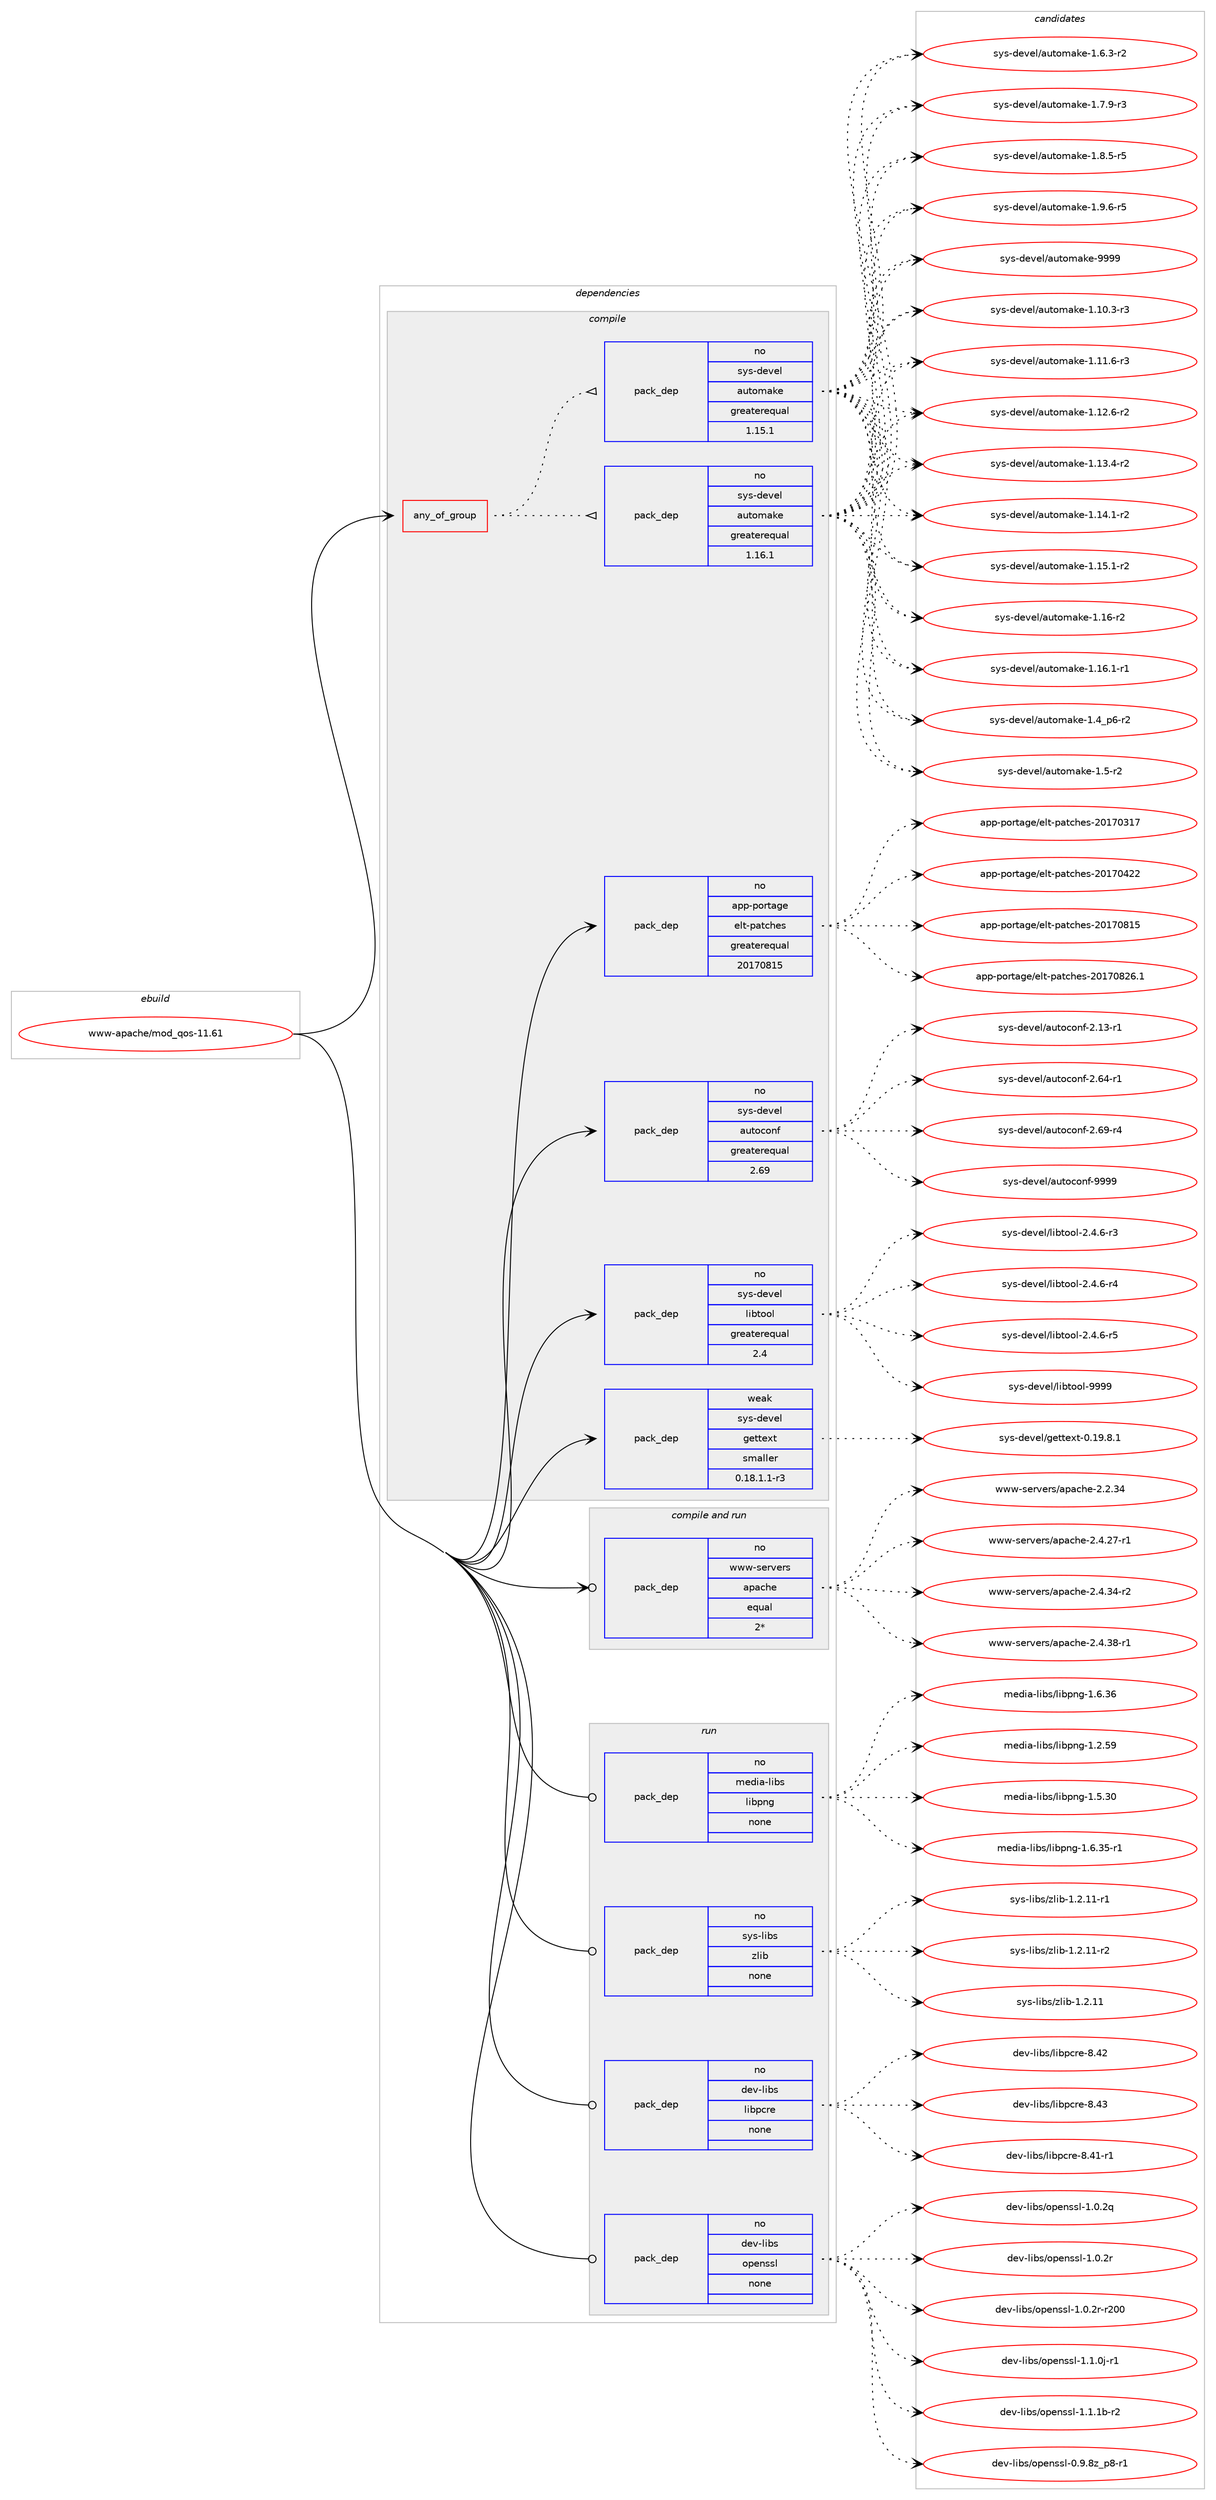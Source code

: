 digraph prolog {

# *************
# Graph options
# *************

newrank=true;
concentrate=true;
compound=true;
graph [rankdir=LR,fontname=Helvetica,fontsize=10,ranksep=1.5];#, ranksep=2.5, nodesep=0.2];
edge  [arrowhead=vee];
node  [fontname=Helvetica,fontsize=10];

# **********
# The ebuild
# **********

subgraph cluster_leftcol {
color=gray;
rank=same;
label=<<i>ebuild</i>>;
id [label="www-apache/mod_qos-11.61", color=red, width=4, href="../www-apache/mod_qos-11.61.svg"];
}

# ****************
# The dependencies
# ****************

subgraph cluster_midcol {
color=gray;
label=<<i>dependencies</i>>;
subgraph cluster_compile {
fillcolor="#eeeeee";
style=filled;
label=<<i>compile</i>>;
subgraph any28136 {
dependency1743605 [label=<<TABLE BORDER="0" CELLBORDER="1" CELLSPACING="0" CELLPADDING="4"><TR><TD CELLPADDING="10">any_of_group</TD></TR></TABLE>>, shape=none, color=red];subgraph pack1251639 {
dependency1743606 [label=<<TABLE BORDER="0" CELLBORDER="1" CELLSPACING="0" CELLPADDING="4" WIDTH="220"><TR><TD ROWSPAN="6" CELLPADDING="30">pack_dep</TD></TR><TR><TD WIDTH="110">no</TD></TR><TR><TD>sys-devel</TD></TR><TR><TD>automake</TD></TR><TR><TD>greaterequal</TD></TR><TR><TD>1.16.1</TD></TR></TABLE>>, shape=none, color=blue];
}
dependency1743605:e -> dependency1743606:w [weight=20,style="dotted",arrowhead="oinv"];
subgraph pack1251640 {
dependency1743607 [label=<<TABLE BORDER="0" CELLBORDER="1" CELLSPACING="0" CELLPADDING="4" WIDTH="220"><TR><TD ROWSPAN="6" CELLPADDING="30">pack_dep</TD></TR><TR><TD WIDTH="110">no</TD></TR><TR><TD>sys-devel</TD></TR><TR><TD>automake</TD></TR><TR><TD>greaterequal</TD></TR><TR><TD>1.15.1</TD></TR></TABLE>>, shape=none, color=blue];
}
dependency1743605:e -> dependency1743607:w [weight=20,style="dotted",arrowhead="oinv"];
}
id:e -> dependency1743605:w [weight=20,style="solid",arrowhead="vee"];
subgraph pack1251641 {
dependency1743608 [label=<<TABLE BORDER="0" CELLBORDER="1" CELLSPACING="0" CELLPADDING="4" WIDTH="220"><TR><TD ROWSPAN="6" CELLPADDING="30">pack_dep</TD></TR><TR><TD WIDTH="110">no</TD></TR><TR><TD>app-portage</TD></TR><TR><TD>elt-patches</TD></TR><TR><TD>greaterequal</TD></TR><TR><TD>20170815</TD></TR></TABLE>>, shape=none, color=blue];
}
id:e -> dependency1743608:w [weight=20,style="solid",arrowhead="vee"];
subgraph pack1251642 {
dependency1743609 [label=<<TABLE BORDER="0" CELLBORDER="1" CELLSPACING="0" CELLPADDING="4" WIDTH="220"><TR><TD ROWSPAN="6" CELLPADDING="30">pack_dep</TD></TR><TR><TD WIDTH="110">no</TD></TR><TR><TD>sys-devel</TD></TR><TR><TD>autoconf</TD></TR><TR><TD>greaterequal</TD></TR><TR><TD>2.69</TD></TR></TABLE>>, shape=none, color=blue];
}
id:e -> dependency1743609:w [weight=20,style="solid",arrowhead="vee"];
subgraph pack1251643 {
dependency1743610 [label=<<TABLE BORDER="0" CELLBORDER="1" CELLSPACING="0" CELLPADDING="4" WIDTH="220"><TR><TD ROWSPAN="6" CELLPADDING="30">pack_dep</TD></TR><TR><TD WIDTH="110">no</TD></TR><TR><TD>sys-devel</TD></TR><TR><TD>libtool</TD></TR><TR><TD>greaterequal</TD></TR><TR><TD>2.4</TD></TR></TABLE>>, shape=none, color=blue];
}
id:e -> dependency1743610:w [weight=20,style="solid",arrowhead="vee"];
subgraph pack1251644 {
dependency1743611 [label=<<TABLE BORDER="0" CELLBORDER="1" CELLSPACING="0" CELLPADDING="4" WIDTH="220"><TR><TD ROWSPAN="6" CELLPADDING="30">pack_dep</TD></TR><TR><TD WIDTH="110">weak</TD></TR><TR><TD>sys-devel</TD></TR><TR><TD>gettext</TD></TR><TR><TD>smaller</TD></TR><TR><TD>0.18.1.1-r3</TD></TR></TABLE>>, shape=none, color=blue];
}
id:e -> dependency1743611:w [weight=20,style="solid",arrowhead="vee"];
}
subgraph cluster_compileandrun {
fillcolor="#eeeeee";
style=filled;
label=<<i>compile and run</i>>;
subgraph pack1251645 {
dependency1743612 [label=<<TABLE BORDER="0" CELLBORDER="1" CELLSPACING="0" CELLPADDING="4" WIDTH="220"><TR><TD ROWSPAN="6" CELLPADDING="30">pack_dep</TD></TR><TR><TD WIDTH="110">no</TD></TR><TR><TD>www-servers</TD></TR><TR><TD>apache</TD></TR><TR><TD>equal</TD></TR><TR><TD>2*</TD></TR></TABLE>>, shape=none, color=blue];
}
id:e -> dependency1743612:w [weight=20,style="solid",arrowhead="odotvee"];
}
subgraph cluster_run {
fillcolor="#eeeeee";
style=filled;
label=<<i>run</i>>;
subgraph pack1251646 {
dependency1743613 [label=<<TABLE BORDER="0" CELLBORDER="1" CELLSPACING="0" CELLPADDING="4" WIDTH="220"><TR><TD ROWSPAN="6" CELLPADDING="30">pack_dep</TD></TR><TR><TD WIDTH="110">no</TD></TR><TR><TD>dev-libs</TD></TR><TR><TD>libpcre</TD></TR><TR><TD>none</TD></TR><TR><TD></TD></TR></TABLE>>, shape=none, color=blue];
}
id:e -> dependency1743613:w [weight=20,style="solid",arrowhead="odot"];
subgraph pack1251647 {
dependency1743614 [label=<<TABLE BORDER="0" CELLBORDER="1" CELLSPACING="0" CELLPADDING="4" WIDTH="220"><TR><TD ROWSPAN="6" CELLPADDING="30">pack_dep</TD></TR><TR><TD WIDTH="110">no</TD></TR><TR><TD>dev-libs</TD></TR><TR><TD>openssl</TD></TR><TR><TD>none</TD></TR><TR><TD></TD></TR></TABLE>>, shape=none, color=blue];
}
id:e -> dependency1743614:w [weight=20,style="solid",arrowhead="odot"];
subgraph pack1251648 {
dependency1743615 [label=<<TABLE BORDER="0" CELLBORDER="1" CELLSPACING="0" CELLPADDING="4" WIDTH="220"><TR><TD ROWSPAN="6" CELLPADDING="30">pack_dep</TD></TR><TR><TD WIDTH="110">no</TD></TR><TR><TD>media-libs</TD></TR><TR><TD>libpng</TD></TR><TR><TD>none</TD></TR><TR><TD></TD></TR></TABLE>>, shape=none, color=blue];
}
id:e -> dependency1743615:w [weight=20,style="solid",arrowhead="odot"];
subgraph pack1251649 {
dependency1743616 [label=<<TABLE BORDER="0" CELLBORDER="1" CELLSPACING="0" CELLPADDING="4" WIDTH="220"><TR><TD ROWSPAN="6" CELLPADDING="30">pack_dep</TD></TR><TR><TD WIDTH="110">no</TD></TR><TR><TD>sys-libs</TD></TR><TR><TD>zlib</TD></TR><TR><TD>none</TD></TR><TR><TD></TD></TR></TABLE>>, shape=none, color=blue];
}
id:e -> dependency1743616:w [weight=20,style="solid",arrowhead="odot"];
}
}

# **************
# The candidates
# **************

subgraph cluster_choices {
rank=same;
color=gray;
label=<<i>candidates</i>>;

subgraph choice1251639 {
color=black;
nodesep=1;
choice11512111545100101118101108479711711611110997107101454946494846514511451 [label="sys-devel/automake-1.10.3-r3", color=red, width=4,href="../sys-devel/automake-1.10.3-r3.svg"];
choice11512111545100101118101108479711711611110997107101454946494946544511451 [label="sys-devel/automake-1.11.6-r3", color=red, width=4,href="../sys-devel/automake-1.11.6-r3.svg"];
choice11512111545100101118101108479711711611110997107101454946495046544511450 [label="sys-devel/automake-1.12.6-r2", color=red, width=4,href="../sys-devel/automake-1.12.6-r2.svg"];
choice11512111545100101118101108479711711611110997107101454946495146524511450 [label="sys-devel/automake-1.13.4-r2", color=red, width=4,href="../sys-devel/automake-1.13.4-r2.svg"];
choice11512111545100101118101108479711711611110997107101454946495246494511450 [label="sys-devel/automake-1.14.1-r2", color=red, width=4,href="../sys-devel/automake-1.14.1-r2.svg"];
choice11512111545100101118101108479711711611110997107101454946495346494511450 [label="sys-devel/automake-1.15.1-r2", color=red, width=4,href="../sys-devel/automake-1.15.1-r2.svg"];
choice1151211154510010111810110847971171161111099710710145494649544511450 [label="sys-devel/automake-1.16-r2", color=red, width=4,href="../sys-devel/automake-1.16-r2.svg"];
choice11512111545100101118101108479711711611110997107101454946495446494511449 [label="sys-devel/automake-1.16.1-r1", color=red, width=4,href="../sys-devel/automake-1.16.1-r1.svg"];
choice115121115451001011181011084797117116111109971071014549465295112544511450 [label="sys-devel/automake-1.4_p6-r2", color=red, width=4,href="../sys-devel/automake-1.4_p6-r2.svg"];
choice11512111545100101118101108479711711611110997107101454946534511450 [label="sys-devel/automake-1.5-r2", color=red, width=4,href="../sys-devel/automake-1.5-r2.svg"];
choice115121115451001011181011084797117116111109971071014549465446514511450 [label="sys-devel/automake-1.6.3-r2", color=red, width=4,href="../sys-devel/automake-1.6.3-r2.svg"];
choice115121115451001011181011084797117116111109971071014549465546574511451 [label="sys-devel/automake-1.7.9-r3", color=red, width=4,href="../sys-devel/automake-1.7.9-r3.svg"];
choice115121115451001011181011084797117116111109971071014549465646534511453 [label="sys-devel/automake-1.8.5-r5", color=red, width=4,href="../sys-devel/automake-1.8.5-r5.svg"];
choice115121115451001011181011084797117116111109971071014549465746544511453 [label="sys-devel/automake-1.9.6-r5", color=red, width=4,href="../sys-devel/automake-1.9.6-r5.svg"];
choice115121115451001011181011084797117116111109971071014557575757 [label="sys-devel/automake-9999", color=red, width=4,href="../sys-devel/automake-9999.svg"];
dependency1743606:e -> choice11512111545100101118101108479711711611110997107101454946494846514511451:w [style=dotted,weight="100"];
dependency1743606:e -> choice11512111545100101118101108479711711611110997107101454946494946544511451:w [style=dotted,weight="100"];
dependency1743606:e -> choice11512111545100101118101108479711711611110997107101454946495046544511450:w [style=dotted,weight="100"];
dependency1743606:e -> choice11512111545100101118101108479711711611110997107101454946495146524511450:w [style=dotted,weight="100"];
dependency1743606:e -> choice11512111545100101118101108479711711611110997107101454946495246494511450:w [style=dotted,weight="100"];
dependency1743606:e -> choice11512111545100101118101108479711711611110997107101454946495346494511450:w [style=dotted,weight="100"];
dependency1743606:e -> choice1151211154510010111810110847971171161111099710710145494649544511450:w [style=dotted,weight="100"];
dependency1743606:e -> choice11512111545100101118101108479711711611110997107101454946495446494511449:w [style=dotted,weight="100"];
dependency1743606:e -> choice115121115451001011181011084797117116111109971071014549465295112544511450:w [style=dotted,weight="100"];
dependency1743606:e -> choice11512111545100101118101108479711711611110997107101454946534511450:w [style=dotted,weight="100"];
dependency1743606:e -> choice115121115451001011181011084797117116111109971071014549465446514511450:w [style=dotted,weight="100"];
dependency1743606:e -> choice115121115451001011181011084797117116111109971071014549465546574511451:w [style=dotted,weight="100"];
dependency1743606:e -> choice115121115451001011181011084797117116111109971071014549465646534511453:w [style=dotted,weight="100"];
dependency1743606:e -> choice115121115451001011181011084797117116111109971071014549465746544511453:w [style=dotted,weight="100"];
dependency1743606:e -> choice115121115451001011181011084797117116111109971071014557575757:w [style=dotted,weight="100"];
}
subgraph choice1251640 {
color=black;
nodesep=1;
choice11512111545100101118101108479711711611110997107101454946494846514511451 [label="sys-devel/automake-1.10.3-r3", color=red, width=4,href="../sys-devel/automake-1.10.3-r3.svg"];
choice11512111545100101118101108479711711611110997107101454946494946544511451 [label="sys-devel/automake-1.11.6-r3", color=red, width=4,href="../sys-devel/automake-1.11.6-r3.svg"];
choice11512111545100101118101108479711711611110997107101454946495046544511450 [label="sys-devel/automake-1.12.6-r2", color=red, width=4,href="../sys-devel/automake-1.12.6-r2.svg"];
choice11512111545100101118101108479711711611110997107101454946495146524511450 [label="sys-devel/automake-1.13.4-r2", color=red, width=4,href="../sys-devel/automake-1.13.4-r2.svg"];
choice11512111545100101118101108479711711611110997107101454946495246494511450 [label="sys-devel/automake-1.14.1-r2", color=red, width=4,href="../sys-devel/automake-1.14.1-r2.svg"];
choice11512111545100101118101108479711711611110997107101454946495346494511450 [label="sys-devel/automake-1.15.1-r2", color=red, width=4,href="../sys-devel/automake-1.15.1-r2.svg"];
choice1151211154510010111810110847971171161111099710710145494649544511450 [label="sys-devel/automake-1.16-r2", color=red, width=4,href="../sys-devel/automake-1.16-r2.svg"];
choice11512111545100101118101108479711711611110997107101454946495446494511449 [label="sys-devel/automake-1.16.1-r1", color=red, width=4,href="../sys-devel/automake-1.16.1-r1.svg"];
choice115121115451001011181011084797117116111109971071014549465295112544511450 [label="sys-devel/automake-1.4_p6-r2", color=red, width=4,href="../sys-devel/automake-1.4_p6-r2.svg"];
choice11512111545100101118101108479711711611110997107101454946534511450 [label="sys-devel/automake-1.5-r2", color=red, width=4,href="../sys-devel/automake-1.5-r2.svg"];
choice115121115451001011181011084797117116111109971071014549465446514511450 [label="sys-devel/automake-1.6.3-r2", color=red, width=4,href="../sys-devel/automake-1.6.3-r2.svg"];
choice115121115451001011181011084797117116111109971071014549465546574511451 [label="sys-devel/automake-1.7.9-r3", color=red, width=4,href="../sys-devel/automake-1.7.9-r3.svg"];
choice115121115451001011181011084797117116111109971071014549465646534511453 [label="sys-devel/automake-1.8.5-r5", color=red, width=4,href="../sys-devel/automake-1.8.5-r5.svg"];
choice115121115451001011181011084797117116111109971071014549465746544511453 [label="sys-devel/automake-1.9.6-r5", color=red, width=4,href="../sys-devel/automake-1.9.6-r5.svg"];
choice115121115451001011181011084797117116111109971071014557575757 [label="sys-devel/automake-9999", color=red, width=4,href="../sys-devel/automake-9999.svg"];
dependency1743607:e -> choice11512111545100101118101108479711711611110997107101454946494846514511451:w [style=dotted,weight="100"];
dependency1743607:e -> choice11512111545100101118101108479711711611110997107101454946494946544511451:w [style=dotted,weight="100"];
dependency1743607:e -> choice11512111545100101118101108479711711611110997107101454946495046544511450:w [style=dotted,weight="100"];
dependency1743607:e -> choice11512111545100101118101108479711711611110997107101454946495146524511450:w [style=dotted,weight="100"];
dependency1743607:e -> choice11512111545100101118101108479711711611110997107101454946495246494511450:w [style=dotted,weight="100"];
dependency1743607:e -> choice11512111545100101118101108479711711611110997107101454946495346494511450:w [style=dotted,weight="100"];
dependency1743607:e -> choice1151211154510010111810110847971171161111099710710145494649544511450:w [style=dotted,weight="100"];
dependency1743607:e -> choice11512111545100101118101108479711711611110997107101454946495446494511449:w [style=dotted,weight="100"];
dependency1743607:e -> choice115121115451001011181011084797117116111109971071014549465295112544511450:w [style=dotted,weight="100"];
dependency1743607:e -> choice11512111545100101118101108479711711611110997107101454946534511450:w [style=dotted,weight="100"];
dependency1743607:e -> choice115121115451001011181011084797117116111109971071014549465446514511450:w [style=dotted,weight="100"];
dependency1743607:e -> choice115121115451001011181011084797117116111109971071014549465546574511451:w [style=dotted,weight="100"];
dependency1743607:e -> choice115121115451001011181011084797117116111109971071014549465646534511453:w [style=dotted,weight="100"];
dependency1743607:e -> choice115121115451001011181011084797117116111109971071014549465746544511453:w [style=dotted,weight="100"];
dependency1743607:e -> choice115121115451001011181011084797117116111109971071014557575757:w [style=dotted,weight="100"];
}
subgraph choice1251641 {
color=black;
nodesep=1;
choice97112112451121111141169710310147101108116451129711699104101115455048495548514955 [label="app-portage/elt-patches-20170317", color=red, width=4,href="../app-portage/elt-patches-20170317.svg"];
choice97112112451121111141169710310147101108116451129711699104101115455048495548525050 [label="app-portage/elt-patches-20170422", color=red, width=4,href="../app-portage/elt-patches-20170422.svg"];
choice97112112451121111141169710310147101108116451129711699104101115455048495548564953 [label="app-portage/elt-patches-20170815", color=red, width=4,href="../app-portage/elt-patches-20170815.svg"];
choice971121124511211111411697103101471011081164511297116991041011154550484955485650544649 [label="app-portage/elt-patches-20170826.1", color=red, width=4,href="../app-portage/elt-patches-20170826.1.svg"];
dependency1743608:e -> choice97112112451121111141169710310147101108116451129711699104101115455048495548514955:w [style=dotted,weight="100"];
dependency1743608:e -> choice97112112451121111141169710310147101108116451129711699104101115455048495548525050:w [style=dotted,weight="100"];
dependency1743608:e -> choice97112112451121111141169710310147101108116451129711699104101115455048495548564953:w [style=dotted,weight="100"];
dependency1743608:e -> choice971121124511211111411697103101471011081164511297116991041011154550484955485650544649:w [style=dotted,weight="100"];
}
subgraph choice1251642 {
color=black;
nodesep=1;
choice1151211154510010111810110847971171161119911111010245504649514511449 [label="sys-devel/autoconf-2.13-r1", color=red, width=4,href="../sys-devel/autoconf-2.13-r1.svg"];
choice1151211154510010111810110847971171161119911111010245504654524511449 [label="sys-devel/autoconf-2.64-r1", color=red, width=4,href="../sys-devel/autoconf-2.64-r1.svg"];
choice1151211154510010111810110847971171161119911111010245504654574511452 [label="sys-devel/autoconf-2.69-r4", color=red, width=4,href="../sys-devel/autoconf-2.69-r4.svg"];
choice115121115451001011181011084797117116111991111101024557575757 [label="sys-devel/autoconf-9999", color=red, width=4,href="../sys-devel/autoconf-9999.svg"];
dependency1743609:e -> choice1151211154510010111810110847971171161119911111010245504649514511449:w [style=dotted,weight="100"];
dependency1743609:e -> choice1151211154510010111810110847971171161119911111010245504654524511449:w [style=dotted,weight="100"];
dependency1743609:e -> choice1151211154510010111810110847971171161119911111010245504654574511452:w [style=dotted,weight="100"];
dependency1743609:e -> choice115121115451001011181011084797117116111991111101024557575757:w [style=dotted,weight="100"];
}
subgraph choice1251643 {
color=black;
nodesep=1;
choice1151211154510010111810110847108105981161111111084550465246544511451 [label="sys-devel/libtool-2.4.6-r3", color=red, width=4,href="../sys-devel/libtool-2.4.6-r3.svg"];
choice1151211154510010111810110847108105981161111111084550465246544511452 [label="sys-devel/libtool-2.4.6-r4", color=red, width=4,href="../sys-devel/libtool-2.4.6-r4.svg"];
choice1151211154510010111810110847108105981161111111084550465246544511453 [label="sys-devel/libtool-2.4.6-r5", color=red, width=4,href="../sys-devel/libtool-2.4.6-r5.svg"];
choice1151211154510010111810110847108105981161111111084557575757 [label="sys-devel/libtool-9999", color=red, width=4,href="../sys-devel/libtool-9999.svg"];
dependency1743610:e -> choice1151211154510010111810110847108105981161111111084550465246544511451:w [style=dotted,weight="100"];
dependency1743610:e -> choice1151211154510010111810110847108105981161111111084550465246544511452:w [style=dotted,weight="100"];
dependency1743610:e -> choice1151211154510010111810110847108105981161111111084550465246544511453:w [style=dotted,weight="100"];
dependency1743610:e -> choice1151211154510010111810110847108105981161111111084557575757:w [style=dotted,weight="100"];
}
subgraph choice1251644 {
color=black;
nodesep=1;
choice1151211154510010111810110847103101116116101120116454846495746564649 [label="sys-devel/gettext-0.19.8.1", color=red, width=4,href="../sys-devel/gettext-0.19.8.1.svg"];
dependency1743611:e -> choice1151211154510010111810110847103101116116101120116454846495746564649:w [style=dotted,weight="100"];
}
subgraph choice1251645 {
color=black;
nodesep=1;
choice119119119451151011141181011141154797112979910410145504650465152 [label="www-servers/apache-2.2.34", color=red, width=4,href="../www-servers/apache-2.2.34.svg"];
choice1191191194511510111411810111411547971129799104101455046524650554511449 [label="www-servers/apache-2.4.27-r1", color=red, width=4,href="../www-servers/apache-2.4.27-r1.svg"];
choice1191191194511510111411810111411547971129799104101455046524651524511450 [label="www-servers/apache-2.4.34-r2", color=red, width=4,href="../www-servers/apache-2.4.34-r2.svg"];
choice1191191194511510111411810111411547971129799104101455046524651564511449 [label="www-servers/apache-2.4.38-r1", color=red, width=4,href="../www-servers/apache-2.4.38-r1.svg"];
dependency1743612:e -> choice119119119451151011141181011141154797112979910410145504650465152:w [style=dotted,weight="100"];
dependency1743612:e -> choice1191191194511510111411810111411547971129799104101455046524650554511449:w [style=dotted,weight="100"];
dependency1743612:e -> choice1191191194511510111411810111411547971129799104101455046524651524511450:w [style=dotted,weight="100"];
dependency1743612:e -> choice1191191194511510111411810111411547971129799104101455046524651564511449:w [style=dotted,weight="100"];
}
subgraph choice1251646 {
color=black;
nodesep=1;
choice100101118451081059811547108105981129911410145564652494511449 [label="dev-libs/libpcre-8.41-r1", color=red, width=4,href="../dev-libs/libpcre-8.41-r1.svg"];
choice10010111845108105981154710810598112991141014556465250 [label="dev-libs/libpcre-8.42", color=red, width=4,href="../dev-libs/libpcre-8.42.svg"];
choice10010111845108105981154710810598112991141014556465251 [label="dev-libs/libpcre-8.43", color=red, width=4,href="../dev-libs/libpcre-8.43.svg"];
dependency1743613:e -> choice100101118451081059811547108105981129911410145564652494511449:w [style=dotted,weight="100"];
dependency1743613:e -> choice10010111845108105981154710810598112991141014556465250:w [style=dotted,weight="100"];
dependency1743613:e -> choice10010111845108105981154710810598112991141014556465251:w [style=dotted,weight="100"];
}
subgraph choice1251647 {
color=black;
nodesep=1;
choice10010111845108105981154711111210111011511510845484657465612295112564511449 [label="dev-libs/openssl-0.9.8z_p8-r1", color=red, width=4,href="../dev-libs/openssl-0.9.8z_p8-r1.svg"];
choice100101118451081059811547111112101110115115108454946484650113 [label="dev-libs/openssl-1.0.2q", color=red, width=4,href="../dev-libs/openssl-1.0.2q.svg"];
choice100101118451081059811547111112101110115115108454946484650114 [label="dev-libs/openssl-1.0.2r", color=red, width=4,href="../dev-libs/openssl-1.0.2r.svg"];
choice10010111845108105981154711111210111011511510845494648465011445114504848 [label="dev-libs/openssl-1.0.2r-r200", color=red, width=4,href="../dev-libs/openssl-1.0.2r-r200.svg"];
choice1001011184510810598115471111121011101151151084549464946481064511449 [label="dev-libs/openssl-1.1.0j-r1", color=red, width=4,href="../dev-libs/openssl-1.1.0j-r1.svg"];
choice100101118451081059811547111112101110115115108454946494649984511450 [label="dev-libs/openssl-1.1.1b-r2", color=red, width=4,href="../dev-libs/openssl-1.1.1b-r2.svg"];
dependency1743614:e -> choice10010111845108105981154711111210111011511510845484657465612295112564511449:w [style=dotted,weight="100"];
dependency1743614:e -> choice100101118451081059811547111112101110115115108454946484650113:w [style=dotted,weight="100"];
dependency1743614:e -> choice100101118451081059811547111112101110115115108454946484650114:w [style=dotted,weight="100"];
dependency1743614:e -> choice10010111845108105981154711111210111011511510845494648465011445114504848:w [style=dotted,weight="100"];
dependency1743614:e -> choice1001011184510810598115471111121011101151151084549464946481064511449:w [style=dotted,weight="100"];
dependency1743614:e -> choice100101118451081059811547111112101110115115108454946494649984511450:w [style=dotted,weight="100"];
}
subgraph choice1251648 {
color=black;
nodesep=1;
choice109101100105974510810598115471081059811211010345494650465357 [label="media-libs/libpng-1.2.59", color=red, width=4,href="../media-libs/libpng-1.2.59.svg"];
choice109101100105974510810598115471081059811211010345494653465148 [label="media-libs/libpng-1.5.30", color=red, width=4,href="../media-libs/libpng-1.5.30.svg"];
choice1091011001059745108105981154710810598112110103454946544651534511449 [label="media-libs/libpng-1.6.35-r1", color=red, width=4,href="../media-libs/libpng-1.6.35-r1.svg"];
choice109101100105974510810598115471081059811211010345494654465154 [label="media-libs/libpng-1.6.36", color=red, width=4,href="../media-libs/libpng-1.6.36.svg"];
dependency1743615:e -> choice109101100105974510810598115471081059811211010345494650465357:w [style=dotted,weight="100"];
dependency1743615:e -> choice109101100105974510810598115471081059811211010345494653465148:w [style=dotted,weight="100"];
dependency1743615:e -> choice1091011001059745108105981154710810598112110103454946544651534511449:w [style=dotted,weight="100"];
dependency1743615:e -> choice109101100105974510810598115471081059811211010345494654465154:w [style=dotted,weight="100"];
}
subgraph choice1251649 {
color=black;
nodesep=1;
choice1151211154510810598115471221081059845494650464949 [label="sys-libs/zlib-1.2.11", color=red, width=4,href="../sys-libs/zlib-1.2.11.svg"];
choice11512111545108105981154712210810598454946504649494511449 [label="sys-libs/zlib-1.2.11-r1", color=red, width=4,href="../sys-libs/zlib-1.2.11-r1.svg"];
choice11512111545108105981154712210810598454946504649494511450 [label="sys-libs/zlib-1.2.11-r2", color=red, width=4,href="../sys-libs/zlib-1.2.11-r2.svg"];
dependency1743616:e -> choice1151211154510810598115471221081059845494650464949:w [style=dotted,weight="100"];
dependency1743616:e -> choice11512111545108105981154712210810598454946504649494511449:w [style=dotted,weight="100"];
dependency1743616:e -> choice11512111545108105981154712210810598454946504649494511450:w [style=dotted,weight="100"];
}
}

}
